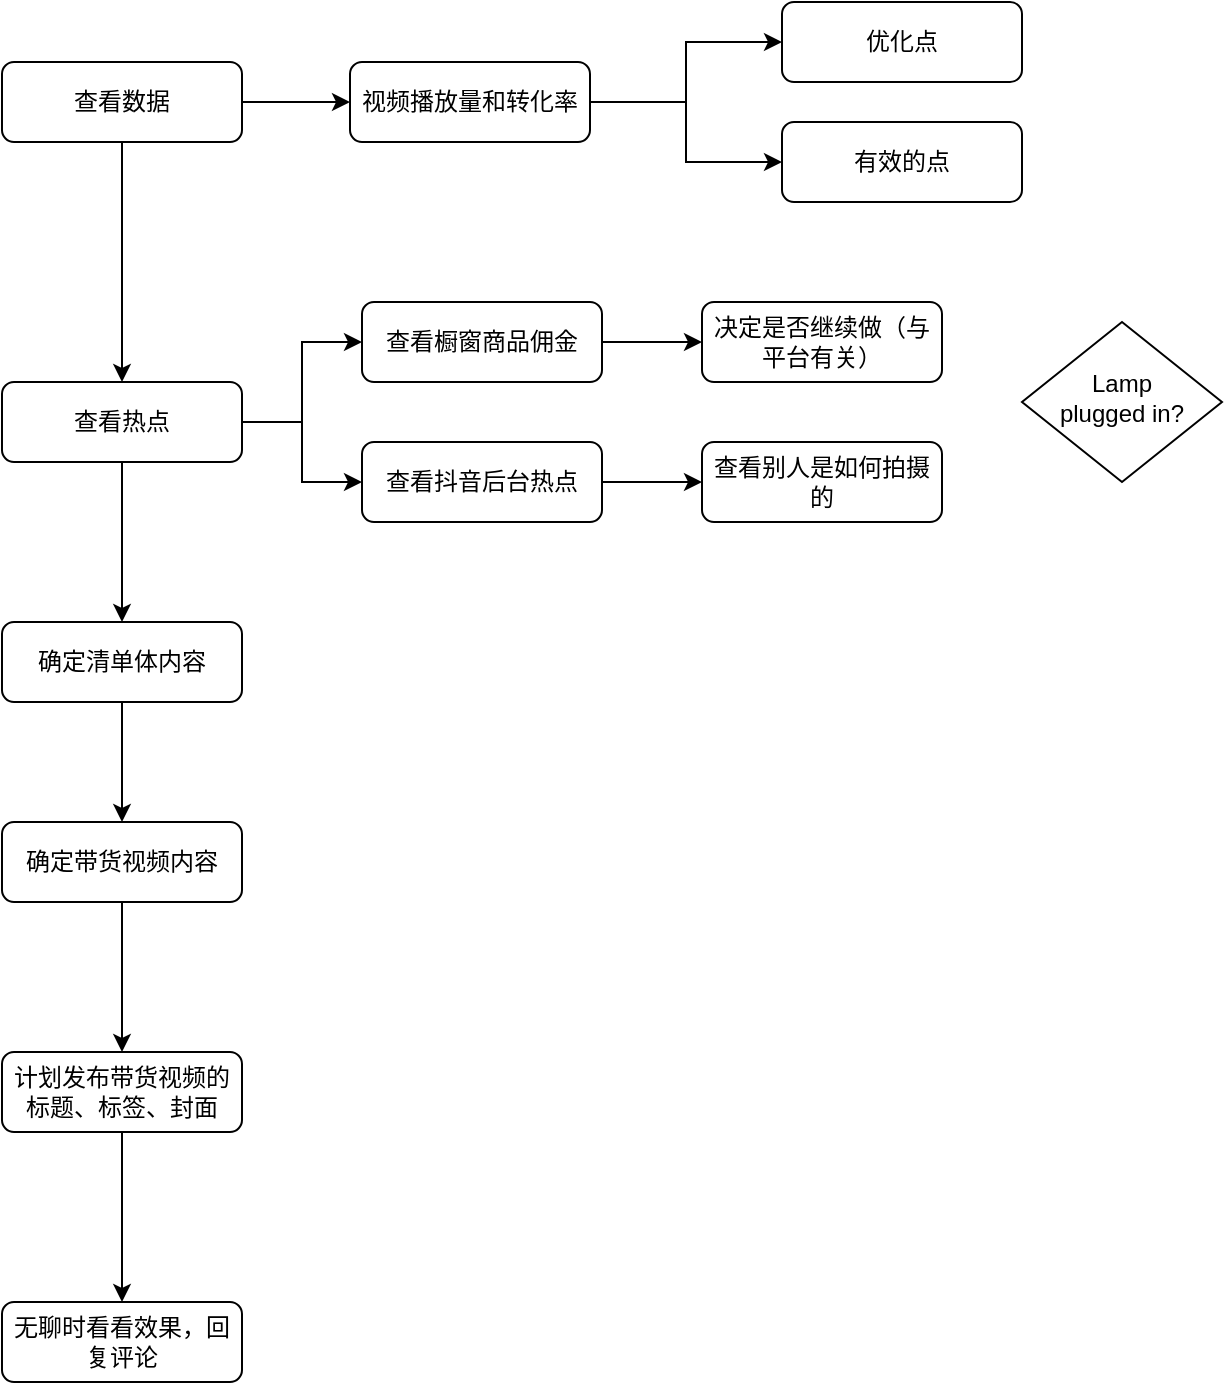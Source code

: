 <mxfile version="20.6.0" type="github">
  <diagram id="C5RBs43oDa-KdzZeNtuy" name="Page-1">
    <mxGraphModel dx="786" dy="415" grid="1" gridSize="10" guides="1" tooltips="1" connect="1" arrows="1" fold="1" page="1" pageScale="1" pageWidth="827" pageHeight="1169" math="0" shadow="0">
      <root>
        <mxCell id="WIyWlLk6GJQsqaUBKTNV-0" />
        <mxCell id="WIyWlLk6GJQsqaUBKTNV-1" parent="WIyWlLk6GJQsqaUBKTNV-0" />
        <mxCell id="XRNUqZ6zOeoWbKb_Kqdh-3" style="edgeStyle=orthogonalEdgeStyle;rounded=0;orthogonalLoop=1;jettySize=auto;html=1;exitX=1;exitY=0.5;exitDx=0;exitDy=0;entryX=0;entryY=0.5;entryDx=0;entryDy=0;" edge="1" parent="WIyWlLk6GJQsqaUBKTNV-1" source="WIyWlLk6GJQsqaUBKTNV-3" target="XRNUqZ6zOeoWbKb_Kqdh-0">
          <mxGeometry relative="1" as="geometry" />
        </mxCell>
        <mxCell id="XRNUqZ6zOeoWbKb_Kqdh-8" style="edgeStyle=orthogonalEdgeStyle;rounded=0;orthogonalLoop=1;jettySize=auto;html=1;exitX=0.5;exitY=1;exitDx=0;exitDy=0;entryX=0.5;entryY=0;entryDx=0;entryDy=0;" edge="1" parent="WIyWlLk6GJQsqaUBKTNV-1" source="WIyWlLk6GJQsqaUBKTNV-3" target="XRNUqZ6zOeoWbKb_Kqdh-6">
          <mxGeometry relative="1" as="geometry" />
        </mxCell>
        <mxCell id="WIyWlLk6GJQsqaUBKTNV-3" value="查看数据" style="rounded=1;whiteSpace=wrap;html=1;fontSize=12;glass=0;strokeWidth=1;shadow=0;" parent="WIyWlLk6GJQsqaUBKTNV-1" vertex="1">
          <mxGeometry x="120" y="70" width="120" height="40" as="geometry" />
        </mxCell>
        <mxCell id="WIyWlLk6GJQsqaUBKTNV-6" value="Lamp&lt;br&gt;plugged in?" style="rhombus;whiteSpace=wrap;html=1;shadow=0;fontFamily=Helvetica;fontSize=12;align=center;strokeWidth=1;spacing=6;spacingTop=-4;" parent="WIyWlLk6GJQsqaUBKTNV-1" vertex="1">
          <mxGeometry x="630" y="200" width="100" height="80" as="geometry" />
        </mxCell>
        <mxCell id="XRNUqZ6zOeoWbKb_Kqdh-4" style="edgeStyle=orthogonalEdgeStyle;rounded=0;orthogonalLoop=1;jettySize=auto;html=1;exitX=1;exitY=0.5;exitDx=0;exitDy=0;entryX=0;entryY=0.5;entryDx=0;entryDy=0;" edge="1" parent="WIyWlLk6GJQsqaUBKTNV-1" source="XRNUqZ6zOeoWbKb_Kqdh-0" target="XRNUqZ6zOeoWbKb_Kqdh-1">
          <mxGeometry relative="1" as="geometry" />
        </mxCell>
        <mxCell id="XRNUqZ6zOeoWbKb_Kqdh-5" style="edgeStyle=orthogonalEdgeStyle;rounded=0;orthogonalLoop=1;jettySize=auto;html=1;exitX=1;exitY=0.5;exitDx=0;exitDy=0;entryX=0;entryY=0.5;entryDx=0;entryDy=0;" edge="1" parent="WIyWlLk6GJQsqaUBKTNV-1" source="XRNUqZ6zOeoWbKb_Kqdh-0" target="XRNUqZ6zOeoWbKb_Kqdh-2">
          <mxGeometry relative="1" as="geometry" />
        </mxCell>
        <mxCell id="XRNUqZ6zOeoWbKb_Kqdh-0" value="视频播放量和转化率" style="rounded=1;whiteSpace=wrap;html=1;fontSize=12;glass=0;strokeWidth=1;shadow=0;" vertex="1" parent="WIyWlLk6GJQsqaUBKTNV-1">
          <mxGeometry x="294" y="70" width="120" height="40" as="geometry" />
        </mxCell>
        <mxCell id="XRNUqZ6zOeoWbKb_Kqdh-1" value="优化点" style="rounded=1;whiteSpace=wrap;html=1;fontSize=12;glass=0;strokeWidth=1;shadow=0;" vertex="1" parent="WIyWlLk6GJQsqaUBKTNV-1">
          <mxGeometry x="510" y="40" width="120" height="40" as="geometry" />
        </mxCell>
        <mxCell id="XRNUqZ6zOeoWbKb_Kqdh-2" value="有效的点" style="rounded=1;whiteSpace=wrap;html=1;fontSize=12;glass=0;strokeWidth=1;shadow=0;" vertex="1" parent="WIyWlLk6GJQsqaUBKTNV-1">
          <mxGeometry x="510" y="100" width="120" height="40" as="geometry" />
        </mxCell>
        <mxCell id="XRNUqZ6zOeoWbKb_Kqdh-9" style="edgeStyle=orthogonalEdgeStyle;rounded=0;orthogonalLoop=1;jettySize=auto;html=1;exitX=1;exitY=0.5;exitDx=0;exitDy=0;entryX=0;entryY=0.5;entryDx=0;entryDy=0;" edge="1" parent="WIyWlLk6GJQsqaUBKTNV-1" source="XRNUqZ6zOeoWbKb_Kqdh-6" target="XRNUqZ6zOeoWbKb_Kqdh-7">
          <mxGeometry relative="1" as="geometry" />
        </mxCell>
        <mxCell id="XRNUqZ6zOeoWbKb_Kqdh-14" style="edgeStyle=orthogonalEdgeStyle;rounded=0;orthogonalLoop=1;jettySize=auto;html=1;exitX=0.5;exitY=1;exitDx=0;exitDy=0;" edge="1" parent="WIyWlLk6GJQsqaUBKTNV-1" source="XRNUqZ6zOeoWbKb_Kqdh-6" target="XRNUqZ6zOeoWbKb_Kqdh-10">
          <mxGeometry relative="1" as="geometry" />
        </mxCell>
        <mxCell id="XRNUqZ6zOeoWbKb_Kqdh-19" style="edgeStyle=orthogonalEdgeStyle;rounded=0;orthogonalLoop=1;jettySize=auto;html=1;exitX=1;exitY=0.5;exitDx=0;exitDy=0;entryX=0;entryY=0.5;entryDx=0;entryDy=0;" edge="1" parent="WIyWlLk6GJQsqaUBKTNV-1" source="XRNUqZ6zOeoWbKb_Kqdh-6" target="XRNUqZ6zOeoWbKb_Kqdh-18">
          <mxGeometry relative="1" as="geometry" />
        </mxCell>
        <mxCell id="XRNUqZ6zOeoWbKb_Kqdh-6" value="查看热点" style="rounded=1;whiteSpace=wrap;html=1;fontSize=12;glass=0;strokeWidth=1;shadow=0;" vertex="1" parent="WIyWlLk6GJQsqaUBKTNV-1">
          <mxGeometry x="120" y="230" width="120" height="40" as="geometry" />
        </mxCell>
        <mxCell id="XRNUqZ6zOeoWbKb_Kqdh-23" style="edgeStyle=orthogonalEdgeStyle;rounded=0;orthogonalLoop=1;jettySize=auto;html=1;exitX=1;exitY=0.5;exitDx=0;exitDy=0;entryX=0;entryY=0.5;entryDx=0;entryDy=0;" edge="1" parent="WIyWlLk6GJQsqaUBKTNV-1" source="XRNUqZ6zOeoWbKb_Kqdh-7" target="XRNUqZ6zOeoWbKb_Kqdh-22">
          <mxGeometry relative="1" as="geometry" />
        </mxCell>
        <mxCell id="XRNUqZ6zOeoWbKb_Kqdh-7" value="查看橱窗商品佣金" style="rounded=1;whiteSpace=wrap;html=1;fontSize=12;glass=0;strokeWidth=1;shadow=0;" vertex="1" parent="WIyWlLk6GJQsqaUBKTNV-1">
          <mxGeometry x="300" y="190" width="120" height="40" as="geometry" />
        </mxCell>
        <mxCell id="XRNUqZ6zOeoWbKb_Kqdh-15" style="edgeStyle=orthogonalEdgeStyle;rounded=0;orthogonalLoop=1;jettySize=auto;html=1;exitX=0.5;exitY=1;exitDx=0;exitDy=0;entryX=0.5;entryY=0;entryDx=0;entryDy=0;" edge="1" parent="WIyWlLk6GJQsqaUBKTNV-1" source="XRNUqZ6zOeoWbKb_Kqdh-10" target="XRNUqZ6zOeoWbKb_Kqdh-11">
          <mxGeometry relative="1" as="geometry" />
        </mxCell>
        <mxCell id="XRNUqZ6zOeoWbKb_Kqdh-10" value="确定清单体内容" style="rounded=1;whiteSpace=wrap;html=1;fontSize=12;glass=0;strokeWidth=1;shadow=0;" vertex="1" parent="WIyWlLk6GJQsqaUBKTNV-1">
          <mxGeometry x="120" y="350" width="120" height="40" as="geometry" />
        </mxCell>
        <mxCell id="XRNUqZ6zOeoWbKb_Kqdh-16" style="edgeStyle=orthogonalEdgeStyle;rounded=0;orthogonalLoop=1;jettySize=auto;html=1;exitX=0.5;exitY=1;exitDx=0;exitDy=0;entryX=0.5;entryY=0;entryDx=0;entryDy=0;" edge="1" parent="WIyWlLk6GJQsqaUBKTNV-1" source="XRNUqZ6zOeoWbKb_Kqdh-11" target="XRNUqZ6zOeoWbKb_Kqdh-12">
          <mxGeometry relative="1" as="geometry" />
        </mxCell>
        <mxCell id="XRNUqZ6zOeoWbKb_Kqdh-11" value="确定带货视频内容" style="rounded=1;whiteSpace=wrap;html=1;fontSize=12;glass=0;strokeWidth=1;shadow=0;" vertex="1" parent="WIyWlLk6GJQsqaUBKTNV-1">
          <mxGeometry x="120" y="450" width="120" height="40" as="geometry" />
        </mxCell>
        <mxCell id="XRNUqZ6zOeoWbKb_Kqdh-17" style="edgeStyle=orthogonalEdgeStyle;rounded=0;orthogonalLoop=1;jettySize=auto;html=1;exitX=0.5;exitY=1;exitDx=0;exitDy=0;entryX=0.5;entryY=0;entryDx=0;entryDy=0;" edge="1" parent="WIyWlLk6GJQsqaUBKTNV-1" source="XRNUqZ6zOeoWbKb_Kqdh-12" target="XRNUqZ6zOeoWbKb_Kqdh-13">
          <mxGeometry relative="1" as="geometry" />
        </mxCell>
        <mxCell id="XRNUqZ6zOeoWbKb_Kqdh-12" value="计划发布带货视频的标题、标签、封面" style="rounded=1;whiteSpace=wrap;html=1;fontSize=12;glass=0;strokeWidth=1;shadow=0;" vertex="1" parent="WIyWlLk6GJQsqaUBKTNV-1">
          <mxGeometry x="120" y="565" width="120" height="40" as="geometry" />
        </mxCell>
        <mxCell id="XRNUqZ6zOeoWbKb_Kqdh-13" value="无聊时看看效果，回复评论" style="rounded=1;whiteSpace=wrap;html=1;fontSize=12;glass=0;strokeWidth=1;shadow=0;" vertex="1" parent="WIyWlLk6GJQsqaUBKTNV-1">
          <mxGeometry x="120" y="690" width="120" height="40" as="geometry" />
        </mxCell>
        <mxCell id="XRNUqZ6zOeoWbKb_Kqdh-21" style="edgeStyle=orthogonalEdgeStyle;rounded=0;orthogonalLoop=1;jettySize=auto;html=1;exitX=1;exitY=0.5;exitDx=0;exitDy=0;entryX=0;entryY=0.5;entryDx=0;entryDy=0;" edge="1" parent="WIyWlLk6GJQsqaUBKTNV-1" source="XRNUqZ6zOeoWbKb_Kqdh-18" target="XRNUqZ6zOeoWbKb_Kqdh-20">
          <mxGeometry relative="1" as="geometry" />
        </mxCell>
        <mxCell id="XRNUqZ6zOeoWbKb_Kqdh-18" value="查看抖音后台热点" style="rounded=1;whiteSpace=wrap;html=1;fontSize=12;glass=0;strokeWidth=1;shadow=0;" vertex="1" parent="WIyWlLk6GJQsqaUBKTNV-1">
          <mxGeometry x="300" y="260" width="120" height="40" as="geometry" />
        </mxCell>
        <mxCell id="XRNUqZ6zOeoWbKb_Kqdh-20" value="查看别人是如何拍摄的" style="rounded=1;whiteSpace=wrap;html=1;fontSize=12;glass=0;strokeWidth=1;shadow=0;" vertex="1" parent="WIyWlLk6GJQsqaUBKTNV-1">
          <mxGeometry x="470" y="260" width="120" height="40" as="geometry" />
        </mxCell>
        <mxCell id="XRNUqZ6zOeoWbKb_Kqdh-22" value="决定是否继续做（与平台有关）" style="rounded=1;whiteSpace=wrap;html=1;fontSize=12;glass=0;strokeWidth=1;shadow=0;" vertex="1" parent="WIyWlLk6GJQsqaUBKTNV-1">
          <mxGeometry x="470" y="190" width="120" height="40" as="geometry" />
        </mxCell>
      </root>
    </mxGraphModel>
  </diagram>
</mxfile>
